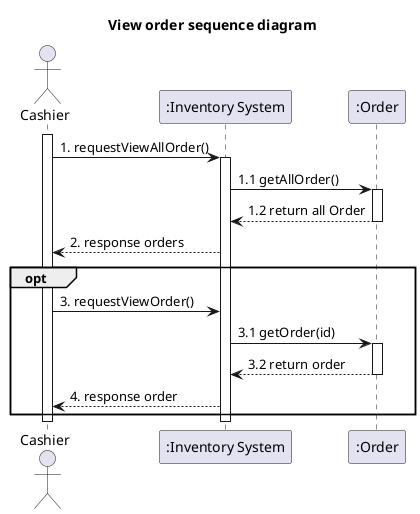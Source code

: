 @startuml
'example
title View order sequence diagram

actor Cashier as actorCashier
participant ":Inventory System" as InventorySystem
participant ":Order" as classOrder

activate actorCashier

actorCashier -> InventorySystem: 1. requestViewAllOrder()
activate InventorySystem

InventorySystem -> classOrder: 1.1 getAllOrder()
activate classOrder

classOrder --> InventorySystem: 1.2 return all Order
deactivate classOrder


InventorySystem --> actorCashier : 2. response orders



opt
actorCashier -> InventorySystem: 3. requestViewOrder()


InventorySystem -> classOrder: 3.1 getOrder(id)
activate classOrder

classOrder --> InventorySystem: 3.2 return order
deactivate classOrder


'-------------- END view product ---------------

InventorySystem --> actorCashier : 4. response order

end
deactivate InventorySystem

deactivate actorCashier



@enduml